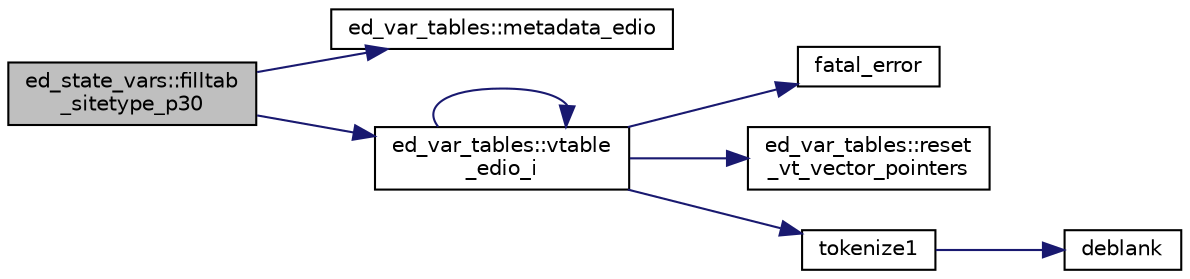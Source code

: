 digraph "ed_state_vars::filltab_sitetype_p30"
{
 // LATEX_PDF_SIZE
  edge [fontname="Helvetica",fontsize="10",labelfontname="Helvetica",labelfontsize="10"];
  node [fontname="Helvetica",fontsize="10",shape=record];
  rankdir="LR";
  Node1 [label="ed_state_vars::filltab\l_sitetype_p30",height=0.2,width=0.4,color="black", fillcolor="grey75", style="filled", fontcolor="black",tooltip="This routine will fill the pointer table with the patch-level variables (sitetype) that have one dime..."];
  Node1 -> Node2 [color="midnightblue",fontsize="10",style="solid",fontname="Helvetica"];
  Node2 [label="ed_var_tables::metadata_edio",height=0.2,width=0.4,color="black", fillcolor="white", style="filled",URL="$namespaceed__var__tables.html#a163fc43f01ed02a236a290d4b1d9575b",tooltip=" "];
  Node1 -> Node3 [color="midnightblue",fontsize="10",style="solid",fontname="Helvetica"];
  Node3 [label="ed_var_tables::vtable\l_edio_i",height=0.2,width=0.4,color="black", fillcolor="white", style="filled",URL="$namespaceed__var__tables.html#ab691217cef9253738e526499e054a9d1",tooltip=" "];
  Node3 -> Node4 [color="midnightblue",fontsize="10",style="solid",fontname="Helvetica"];
  Node4 [label="fatal_error",height=0.2,width=0.4,color="black", fillcolor="white", style="filled",URL="$fatal__error_8_f90.html#a2a2bff228716ab48a81c795b348d1665",tooltip=" "];
  Node3 -> Node5 [color="midnightblue",fontsize="10",style="solid",fontname="Helvetica"];
  Node5 [label="ed_var_tables::reset\l_vt_vector_pointers",height=0.2,width=0.4,color="black", fillcolor="white", style="filled",URL="$namespaceed__var__tables.html#aed76c1293872b5f6cf4c39c0747d2bb4",tooltip=" "];
  Node3 -> Node6 [color="midnightblue",fontsize="10",style="solid",fontname="Helvetica"];
  Node6 [label="tokenize1",height=0.2,width=0.4,color="black", fillcolor="white", style="filled",URL="$charutils_8f90.html#a4e0b5a3a2a3a429434a954e8af39d758",tooltip=" "];
  Node6 -> Node7 [color="midnightblue",fontsize="10",style="solid",fontname="Helvetica"];
  Node7 [label="deblank",height=0.2,width=0.4,color="black", fillcolor="white", style="filled",URL="$charutils_8f90.html#ae6acc7e2374eb737e74a4edf85c3f1c2",tooltip=" "];
  Node3 -> Node3 [color="midnightblue",fontsize="10",style="solid",fontname="Helvetica"];
}
